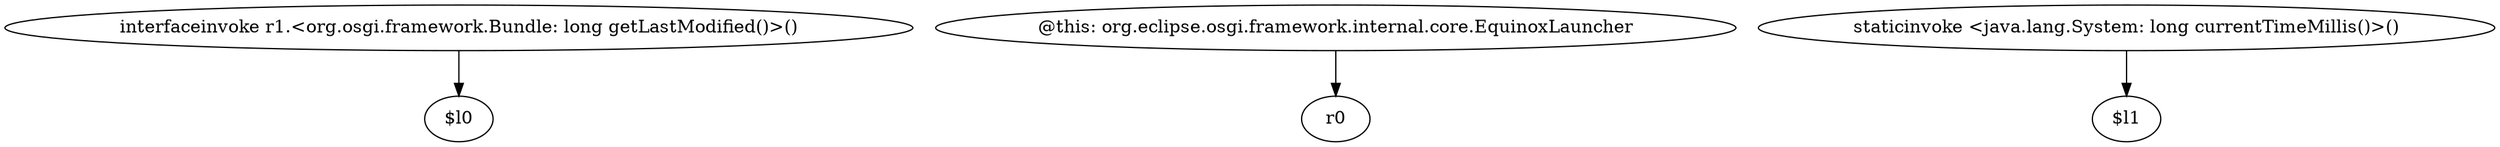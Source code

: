 digraph g {
0[label="interfaceinvoke r1.<org.osgi.framework.Bundle: long getLastModified()>()"]
1[label="$l0"]
0->1[label=""]
2[label="@this: org.eclipse.osgi.framework.internal.core.EquinoxLauncher"]
3[label="r0"]
2->3[label=""]
4[label="staticinvoke <java.lang.System: long currentTimeMillis()>()"]
5[label="$l1"]
4->5[label=""]
}